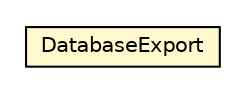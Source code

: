 #!/usr/local/bin/dot
#
# Class diagram 
# Generated by UMLGraph version R5_6_6-8-g8d7759 (http://www.umlgraph.org/)
#

digraph G {
	edge [fontname="Helvetica",fontsize=10,labelfontname="Helvetica",labelfontsize=10];
	node [fontname="Helvetica",fontsize=10,shape=plaintext];
	nodesep=0.25;
	ranksep=0.5;
	// org.dayatang.dbunit.DatabaseExport
	c37696 [label=<<table title="org.dayatang.dbunit.DatabaseExport" border="0" cellborder="1" cellspacing="0" cellpadding="2" port="p" bgcolor="lemonChiffon" href="./DatabaseExport.html">
		<tr><td><table border="0" cellspacing="0" cellpadding="1">
<tr><td align="center" balign="center"> DatabaseExport </td></tr>
		</table></td></tr>
		</table>>, URL="./DatabaseExport.html", fontname="Helvetica", fontcolor="black", fontsize=10.0];
}

